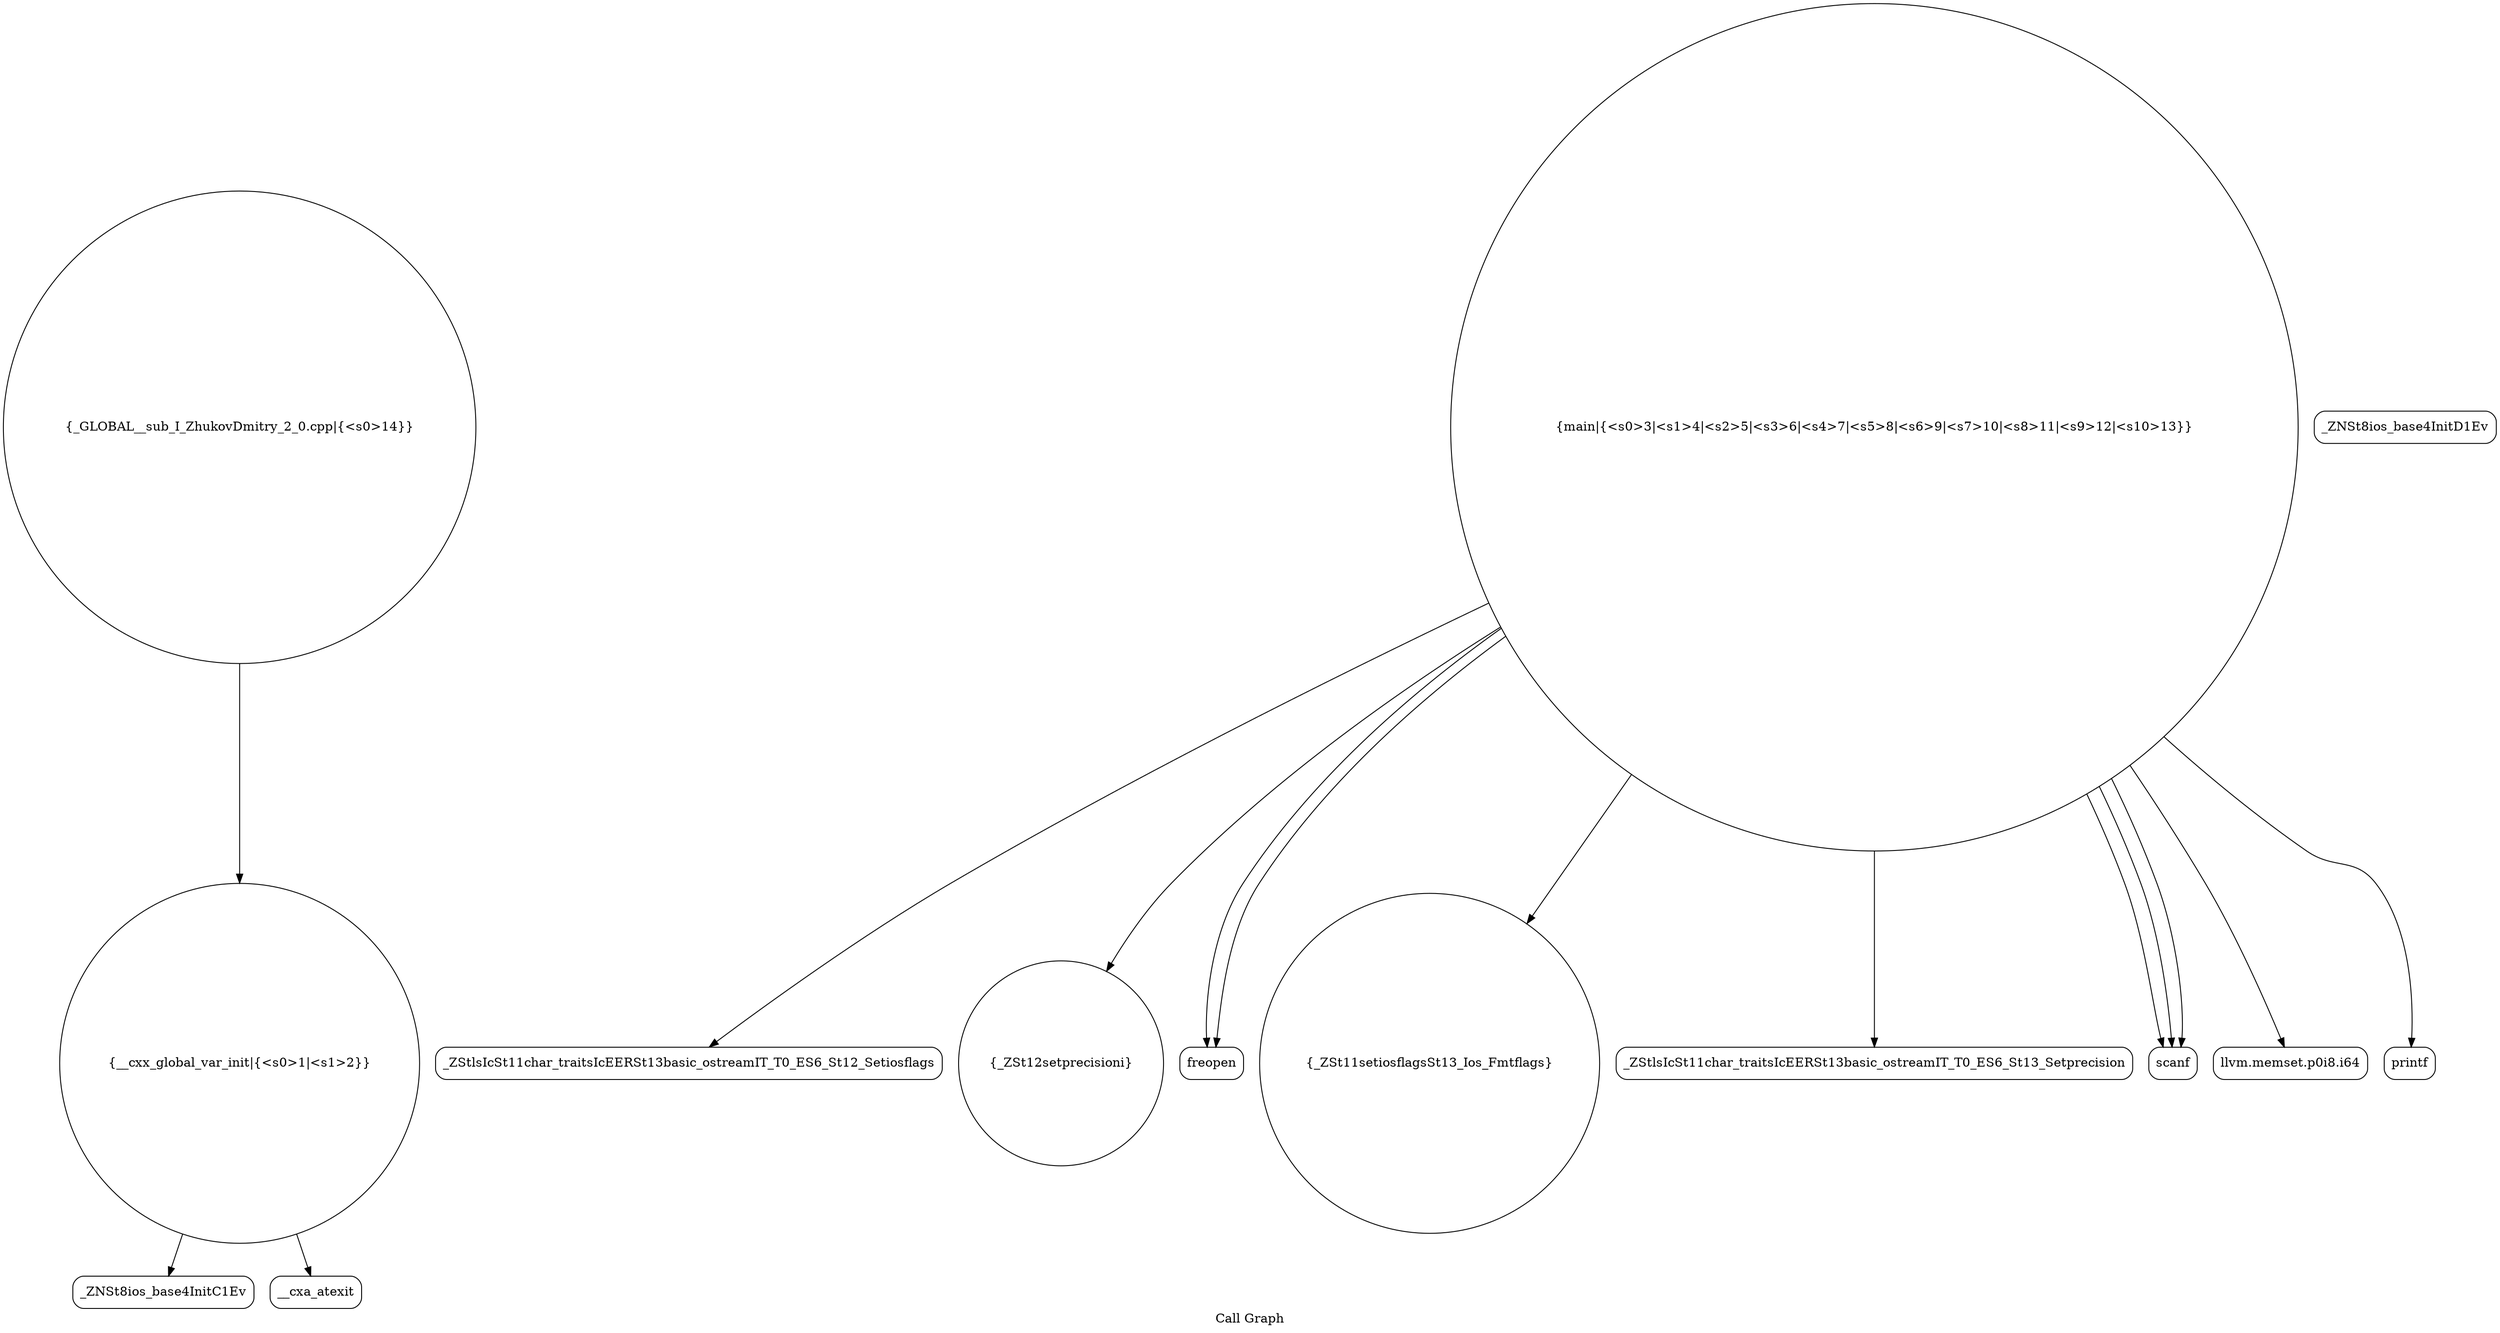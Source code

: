 digraph "Call Graph" {
	label="Call Graph";

	Node0x55e965ef00c0 [shape=record,shape=circle,label="{__cxx_global_var_init|{<s0>1|<s1>2}}"];
	Node0x55e965ef00c0:s0 -> Node0x55e965ef0550[color=black];
	Node0x55e965ef00c0:s1 -> Node0x55e965ef0650[color=black];
	Node0x55e965ef0850 [shape=record,shape=Mrecord,label="{_ZStlsIcSt11char_traitsIcEERSt13basic_ostreamIT_T0_ES6_St12_Setiosflags}"];
	Node0x55e965ef05d0 [shape=record,shape=Mrecord,label="{_ZNSt8ios_base4InitD1Ev}"];
	Node0x55e965ef0950 [shape=record,shape=circle,label="{_ZSt12setprecisioni}"];
	Node0x55e965ef06d0 [shape=record,shape=circle,label="{main|{<s0>3|<s1>4|<s2>5|<s3>6|<s4>7|<s5>8|<s6>9|<s7>10|<s8>11|<s9>12|<s10>13}}"];
	Node0x55e965ef06d0:s0 -> Node0x55e965ef0750[color=black];
	Node0x55e965ef06d0:s1 -> Node0x55e965ef0750[color=black];
	Node0x55e965ef06d0:s2 -> Node0x55e965ef08d0[color=black];
	Node0x55e965ef06d0:s3 -> Node0x55e965ef0850[color=black];
	Node0x55e965ef06d0:s4 -> Node0x55e965ef0950[color=black];
	Node0x55e965ef06d0:s5 -> Node0x55e965ef07d0[color=black];
	Node0x55e965ef06d0:s6 -> Node0x55e965ef09d0[color=black];
	Node0x55e965ef06d0:s7 -> Node0x55e965ef09d0[color=black];
	Node0x55e965ef06d0:s8 -> Node0x55e965ef09d0[color=black];
	Node0x55e965ef06d0:s9 -> Node0x55e965ef0a50[color=black];
	Node0x55e965ef06d0:s10 -> Node0x55e965ef0ad0[color=black];
	Node0x55e965ef0a50 [shape=record,shape=Mrecord,label="{llvm.memset.p0i8.i64}"];
	Node0x55e965ef07d0 [shape=record,shape=Mrecord,label="{_ZStlsIcSt11char_traitsIcEERSt13basic_ostreamIT_T0_ES6_St13_Setprecision}"];
	Node0x55e965ef0b50 [shape=record,shape=circle,label="{_GLOBAL__sub_I_ZhukovDmitry_2_0.cpp|{<s0>14}}"];
	Node0x55e965ef0b50:s0 -> Node0x55e965ef00c0[color=black];
	Node0x55e965ef0550 [shape=record,shape=Mrecord,label="{_ZNSt8ios_base4InitC1Ev}"];
	Node0x55e965ef08d0 [shape=record,shape=circle,label="{_ZSt11setiosflagsSt13_Ios_Fmtflags}"];
	Node0x55e965ef0650 [shape=record,shape=Mrecord,label="{__cxa_atexit}"];
	Node0x55e965ef09d0 [shape=record,shape=Mrecord,label="{scanf}"];
	Node0x55e965ef0750 [shape=record,shape=Mrecord,label="{freopen}"];
	Node0x55e965ef0ad0 [shape=record,shape=Mrecord,label="{printf}"];
}
